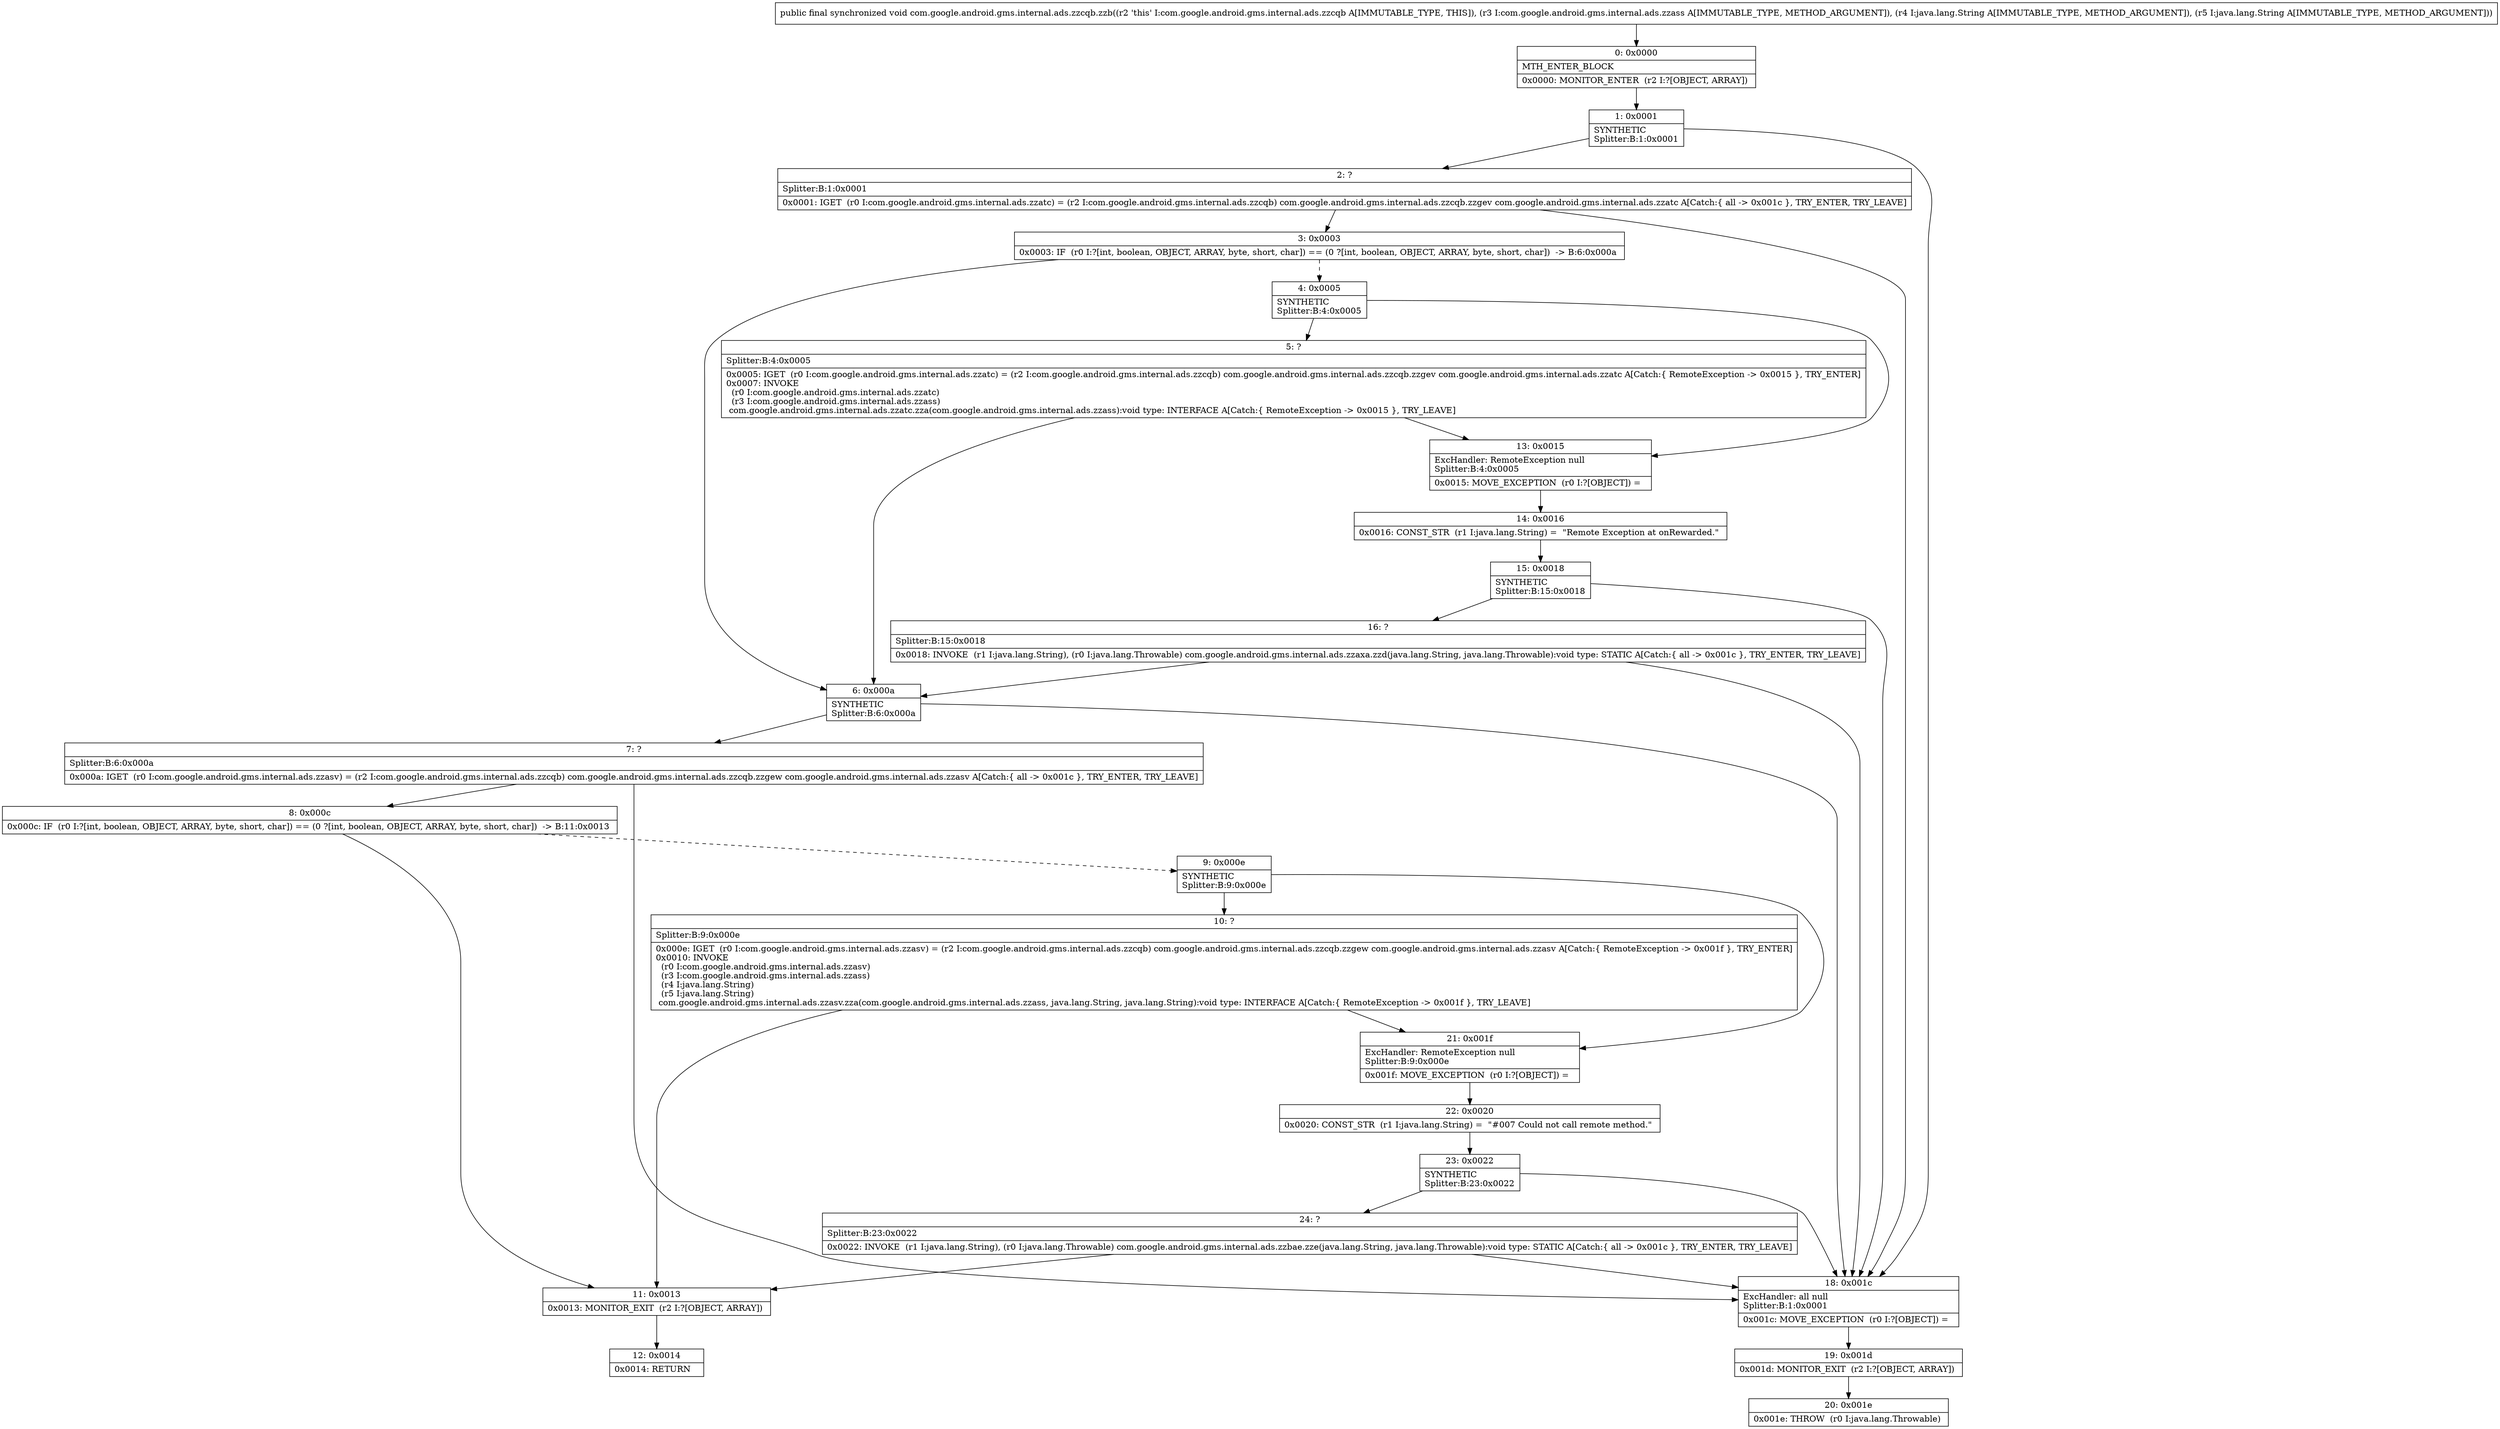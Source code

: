 digraph "CFG forcom.google.android.gms.internal.ads.zzcqb.zzb(Lcom\/google\/android\/gms\/internal\/ads\/zzass;Ljava\/lang\/String;Ljava\/lang\/String;)V" {
Node_0 [shape=record,label="{0\:\ 0x0000|MTH_ENTER_BLOCK\l|0x0000: MONITOR_ENTER  (r2 I:?[OBJECT, ARRAY]) \l}"];
Node_1 [shape=record,label="{1\:\ 0x0001|SYNTHETIC\lSplitter:B:1:0x0001\l}"];
Node_2 [shape=record,label="{2\:\ ?|Splitter:B:1:0x0001\l|0x0001: IGET  (r0 I:com.google.android.gms.internal.ads.zzatc) = (r2 I:com.google.android.gms.internal.ads.zzcqb) com.google.android.gms.internal.ads.zzcqb.zzgev com.google.android.gms.internal.ads.zzatc A[Catch:\{ all \-\> 0x001c \}, TRY_ENTER, TRY_LEAVE]\l}"];
Node_3 [shape=record,label="{3\:\ 0x0003|0x0003: IF  (r0 I:?[int, boolean, OBJECT, ARRAY, byte, short, char]) == (0 ?[int, boolean, OBJECT, ARRAY, byte, short, char])  \-\> B:6:0x000a \l}"];
Node_4 [shape=record,label="{4\:\ 0x0005|SYNTHETIC\lSplitter:B:4:0x0005\l}"];
Node_5 [shape=record,label="{5\:\ ?|Splitter:B:4:0x0005\l|0x0005: IGET  (r0 I:com.google.android.gms.internal.ads.zzatc) = (r2 I:com.google.android.gms.internal.ads.zzcqb) com.google.android.gms.internal.ads.zzcqb.zzgev com.google.android.gms.internal.ads.zzatc A[Catch:\{ RemoteException \-\> 0x0015 \}, TRY_ENTER]\l0x0007: INVOKE  \l  (r0 I:com.google.android.gms.internal.ads.zzatc)\l  (r3 I:com.google.android.gms.internal.ads.zzass)\l com.google.android.gms.internal.ads.zzatc.zza(com.google.android.gms.internal.ads.zzass):void type: INTERFACE A[Catch:\{ RemoteException \-\> 0x0015 \}, TRY_LEAVE]\l}"];
Node_6 [shape=record,label="{6\:\ 0x000a|SYNTHETIC\lSplitter:B:6:0x000a\l}"];
Node_7 [shape=record,label="{7\:\ ?|Splitter:B:6:0x000a\l|0x000a: IGET  (r0 I:com.google.android.gms.internal.ads.zzasv) = (r2 I:com.google.android.gms.internal.ads.zzcqb) com.google.android.gms.internal.ads.zzcqb.zzgew com.google.android.gms.internal.ads.zzasv A[Catch:\{ all \-\> 0x001c \}, TRY_ENTER, TRY_LEAVE]\l}"];
Node_8 [shape=record,label="{8\:\ 0x000c|0x000c: IF  (r0 I:?[int, boolean, OBJECT, ARRAY, byte, short, char]) == (0 ?[int, boolean, OBJECT, ARRAY, byte, short, char])  \-\> B:11:0x0013 \l}"];
Node_9 [shape=record,label="{9\:\ 0x000e|SYNTHETIC\lSplitter:B:9:0x000e\l}"];
Node_10 [shape=record,label="{10\:\ ?|Splitter:B:9:0x000e\l|0x000e: IGET  (r0 I:com.google.android.gms.internal.ads.zzasv) = (r2 I:com.google.android.gms.internal.ads.zzcqb) com.google.android.gms.internal.ads.zzcqb.zzgew com.google.android.gms.internal.ads.zzasv A[Catch:\{ RemoteException \-\> 0x001f \}, TRY_ENTER]\l0x0010: INVOKE  \l  (r0 I:com.google.android.gms.internal.ads.zzasv)\l  (r3 I:com.google.android.gms.internal.ads.zzass)\l  (r4 I:java.lang.String)\l  (r5 I:java.lang.String)\l com.google.android.gms.internal.ads.zzasv.zza(com.google.android.gms.internal.ads.zzass, java.lang.String, java.lang.String):void type: INTERFACE A[Catch:\{ RemoteException \-\> 0x001f \}, TRY_LEAVE]\l}"];
Node_11 [shape=record,label="{11\:\ 0x0013|0x0013: MONITOR_EXIT  (r2 I:?[OBJECT, ARRAY]) \l}"];
Node_12 [shape=record,label="{12\:\ 0x0014|0x0014: RETURN   \l}"];
Node_13 [shape=record,label="{13\:\ 0x0015|ExcHandler: RemoteException null\lSplitter:B:4:0x0005\l|0x0015: MOVE_EXCEPTION  (r0 I:?[OBJECT]) =  \l}"];
Node_14 [shape=record,label="{14\:\ 0x0016|0x0016: CONST_STR  (r1 I:java.lang.String) =  \"Remote Exception at onRewarded.\" \l}"];
Node_15 [shape=record,label="{15\:\ 0x0018|SYNTHETIC\lSplitter:B:15:0x0018\l}"];
Node_16 [shape=record,label="{16\:\ ?|Splitter:B:15:0x0018\l|0x0018: INVOKE  (r1 I:java.lang.String), (r0 I:java.lang.Throwable) com.google.android.gms.internal.ads.zzaxa.zzd(java.lang.String, java.lang.Throwable):void type: STATIC A[Catch:\{ all \-\> 0x001c \}, TRY_ENTER, TRY_LEAVE]\l}"];
Node_18 [shape=record,label="{18\:\ 0x001c|ExcHandler: all null\lSplitter:B:1:0x0001\l|0x001c: MOVE_EXCEPTION  (r0 I:?[OBJECT]) =  \l}"];
Node_19 [shape=record,label="{19\:\ 0x001d|0x001d: MONITOR_EXIT  (r2 I:?[OBJECT, ARRAY]) \l}"];
Node_20 [shape=record,label="{20\:\ 0x001e|0x001e: THROW  (r0 I:java.lang.Throwable) \l}"];
Node_21 [shape=record,label="{21\:\ 0x001f|ExcHandler: RemoteException null\lSplitter:B:9:0x000e\l|0x001f: MOVE_EXCEPTION  (r0 I:?[OBJECT]) =  \l}"];
Node_22 [shape=record,label="{22\:\ 0x0020|0x0020: CONST_STR  (r1 I:java.lang.String) =  \"#007 Could not call remote method.\" \l}"];
Node_23 [shape=record,label="{23\:\ 0x0022|SYNTHETIC\lSplitter:B:23:0x0022\l}"];
Node_24 [shape=record,label="{24\:\ ?|Splitter:B:23:0x0022\l|0x0022: INVOKE  (r1 I:java.lang.String), (r0 I:java.lang.Throwable) com.google.android.gms.internal.ads.zzbae.zze(java.lang.String, java.lang.Throwable):void type: STATIC A[Catch:\{ all \-\> 0x001c \}, TRY_ENTER, TRY_LEAVE]\l}"];
MethodNode[shape=record,label="{public final synchronized void com.google.android.gms.internal.ads.zzcqb.zzb((r2 'this' I:com.google.android.gms.internal.ads.zzcqb A[IMMUTABLE_TYPE, THIS]), (r3 I:com.google.android.gms.internal.ads.zzass A[IMMUTABLE_TYPE, METHOD_ARGUMENT]), (r4 I:java.lang.String A[IMMUTABLE_TYPE, METHOD_ARGUMENT]), (r5 I:java.lang.String A[IMMUTABLE_TYPE, METHOD_ARGUMENT])) }"];
MethodNode -> Node_0;
Node_0 -> Node_1;
Node_1 -> Node_2;
Node_1 -> Node_18;
Node_2 -> Node_3;
Node_2 -> Node_18;
Node_3 -> Node_4[style=dashed];
Node_3 -> Node_6;
Node_4 -> Node_5;
Node_4 -> Node_13;
Node_5 -> Node_6;
Node_5 -> Node_13;
Node_6 -> Node_7;
Node_6 -> Node_18;
Node_7 -> Node_8;
Node_7 -> Node_18;
Node_8 -> Node_9[style=dashed];
Node_8 -> Node_11;
Node_9 -> Node_10;
Node_9 -> Node_21;
Node_10 -> Node_11;
Node_10 -> Node_21;
Node_11 -> Node_12;
Node_13 -> Node_14;
Node_14 -> Node_15;
Node_15 -> Node_16;
Node_15 -> Node_18;
Node_16 -> Node_18;
Node_16 -> Node_6;
Node_18 -> Node_19;
Node_19 -> Node_20;
Node_21 -> Node_22;
Node_22 -> Node_23;
Node_23 -> Node_24;
Node_23 -> Node_18;
Node_24 -> Node_18;
Node_24 -> Node_11;
}

